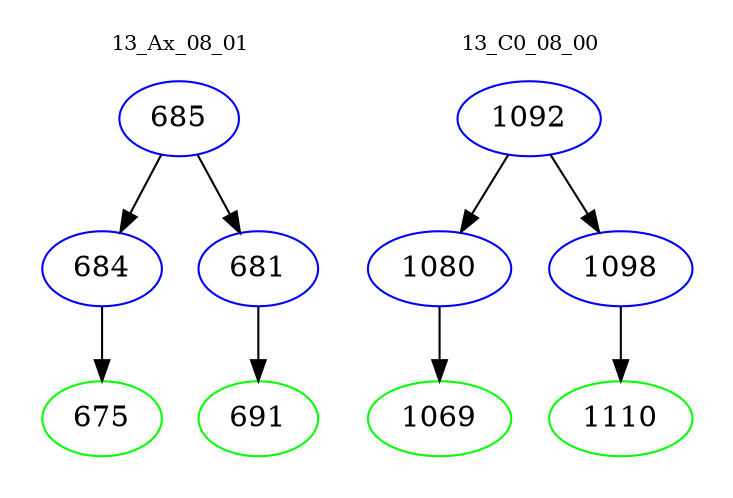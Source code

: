 digraph{
subgraph cluster_0 {
color = white
label = "13_Ax_08_01";
fontsize=10;
T0_685 [label="685", color="blue"]
T0_685 -> T0_684 [color="black"]
T0_684 [label="684", color="blue"]
T0_684 -> T0_675 [color="black"]
T0_675 [label="675", color="green"]
T0_685 -> T0_681 [color="black"]
T0_681 [label="681", color="blue"]
T0_681 -> T0_691 [color="black"]
T0_691 [label="691", color="green"]
}
subgraph cluster_1 {
color = white
label = "13_C0_08_00";
fontsize=10;
T1_1092 [label="1092", color="blue"]
T1_1092 -> T1_1080 [color="black"]
T1_1080 [label="1080", color="blue"]
T1_1080 -> T1_1069 [color="black"]
T1_1069 [label="1069", color="green"]
T1_1092 -> T1_1098 [color="black"]
T1_1098 [label="1098", color="blue"]
T1_1098 -> T1_1110 [color="black"]
T1_1110 [label="1110", color="green"]
}
}
